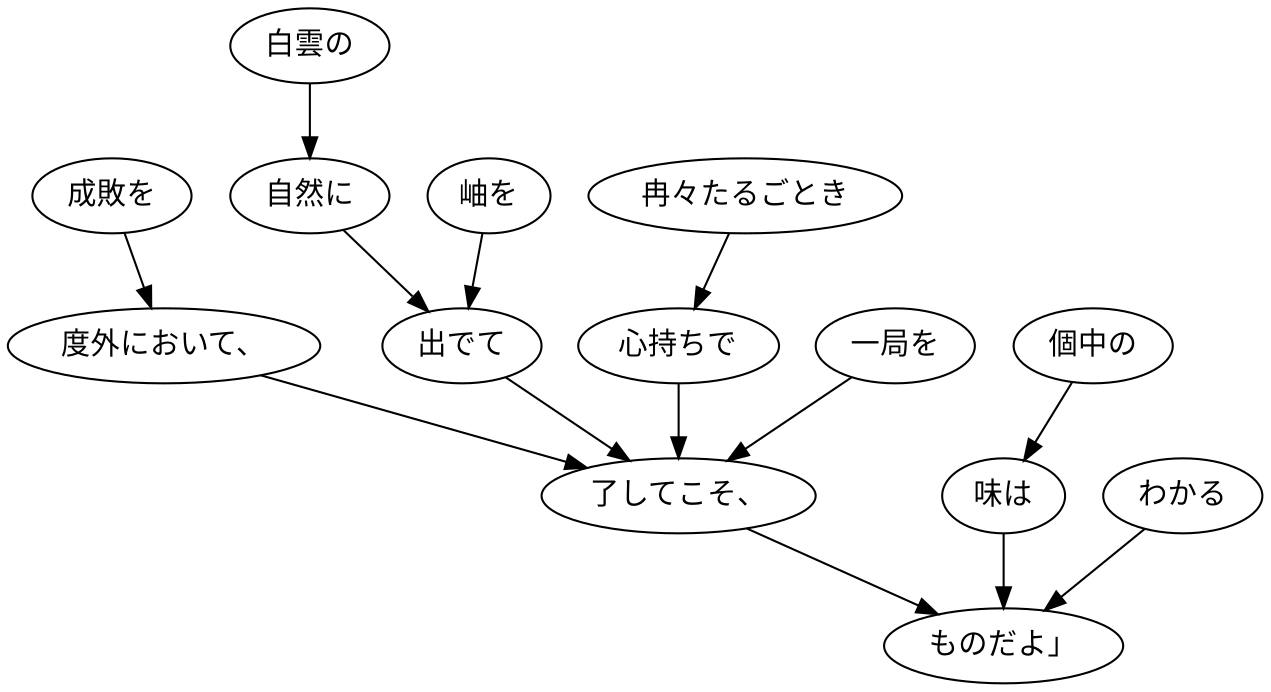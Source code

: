 digraph graph7599 {
	node0 [label="成敗を"];
	node1 [label="度外において、"];
	node2 [label="白雲の"];
	node3 [label="自然に"];
	node4 [label="岫を"];
	node5 [label="出でて"];
	node6 [label="冉々たるごとき"];
	node7 [label="心持ちで"];
	node8 [label="一局を"];
	node9 [label="了してこそ、"];
	node10 [label="個中の"];
	node11 [label="味は"];
	node12 [label="わかる"];
	node13 [label="ものだよ」"];
	node0 -> node1;
	node1 -> node9;
	node2 -> node3;
	node3 -> node5;
	node4 -> node5;
	node5 -> node9;
	node6 -> node7;
	node7 -> node9;
	node8 -> node9;
	node9 -> node13;
	node10 -> node11;
	node11 -> node13;
	node12 -> node13;
}
